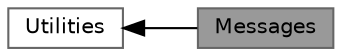 digraph "Messages"
{
 // INTERACTIVE_SVG=YES
 // LATEX_PDF_SIZE
  bgcolor="transparent";
  edge [fontname=Helvetica,fontsize=10,labelfontname=Helvetica,labelfontsize=10];
  node [fontname=Helvetica,fontsize=10,shape=box,height=0.2,width=0.4];
  rankdir=LR;
  Node1 [label="Messages",height=0.2,width=0.4,color="gray40", fillcolor="grey60", style="filled", fontcolor="black",tooltip="Functions to print various kind of messages."];
  Node2 [label="Utilities",height=0.2,width=0.4,color="grey40", fillcolor="white", style="filled",URL="$group__utils.html",tooltip=" "];
  Node2->Node1 [shape=plaintext, dir="back", style="solid"];
}
